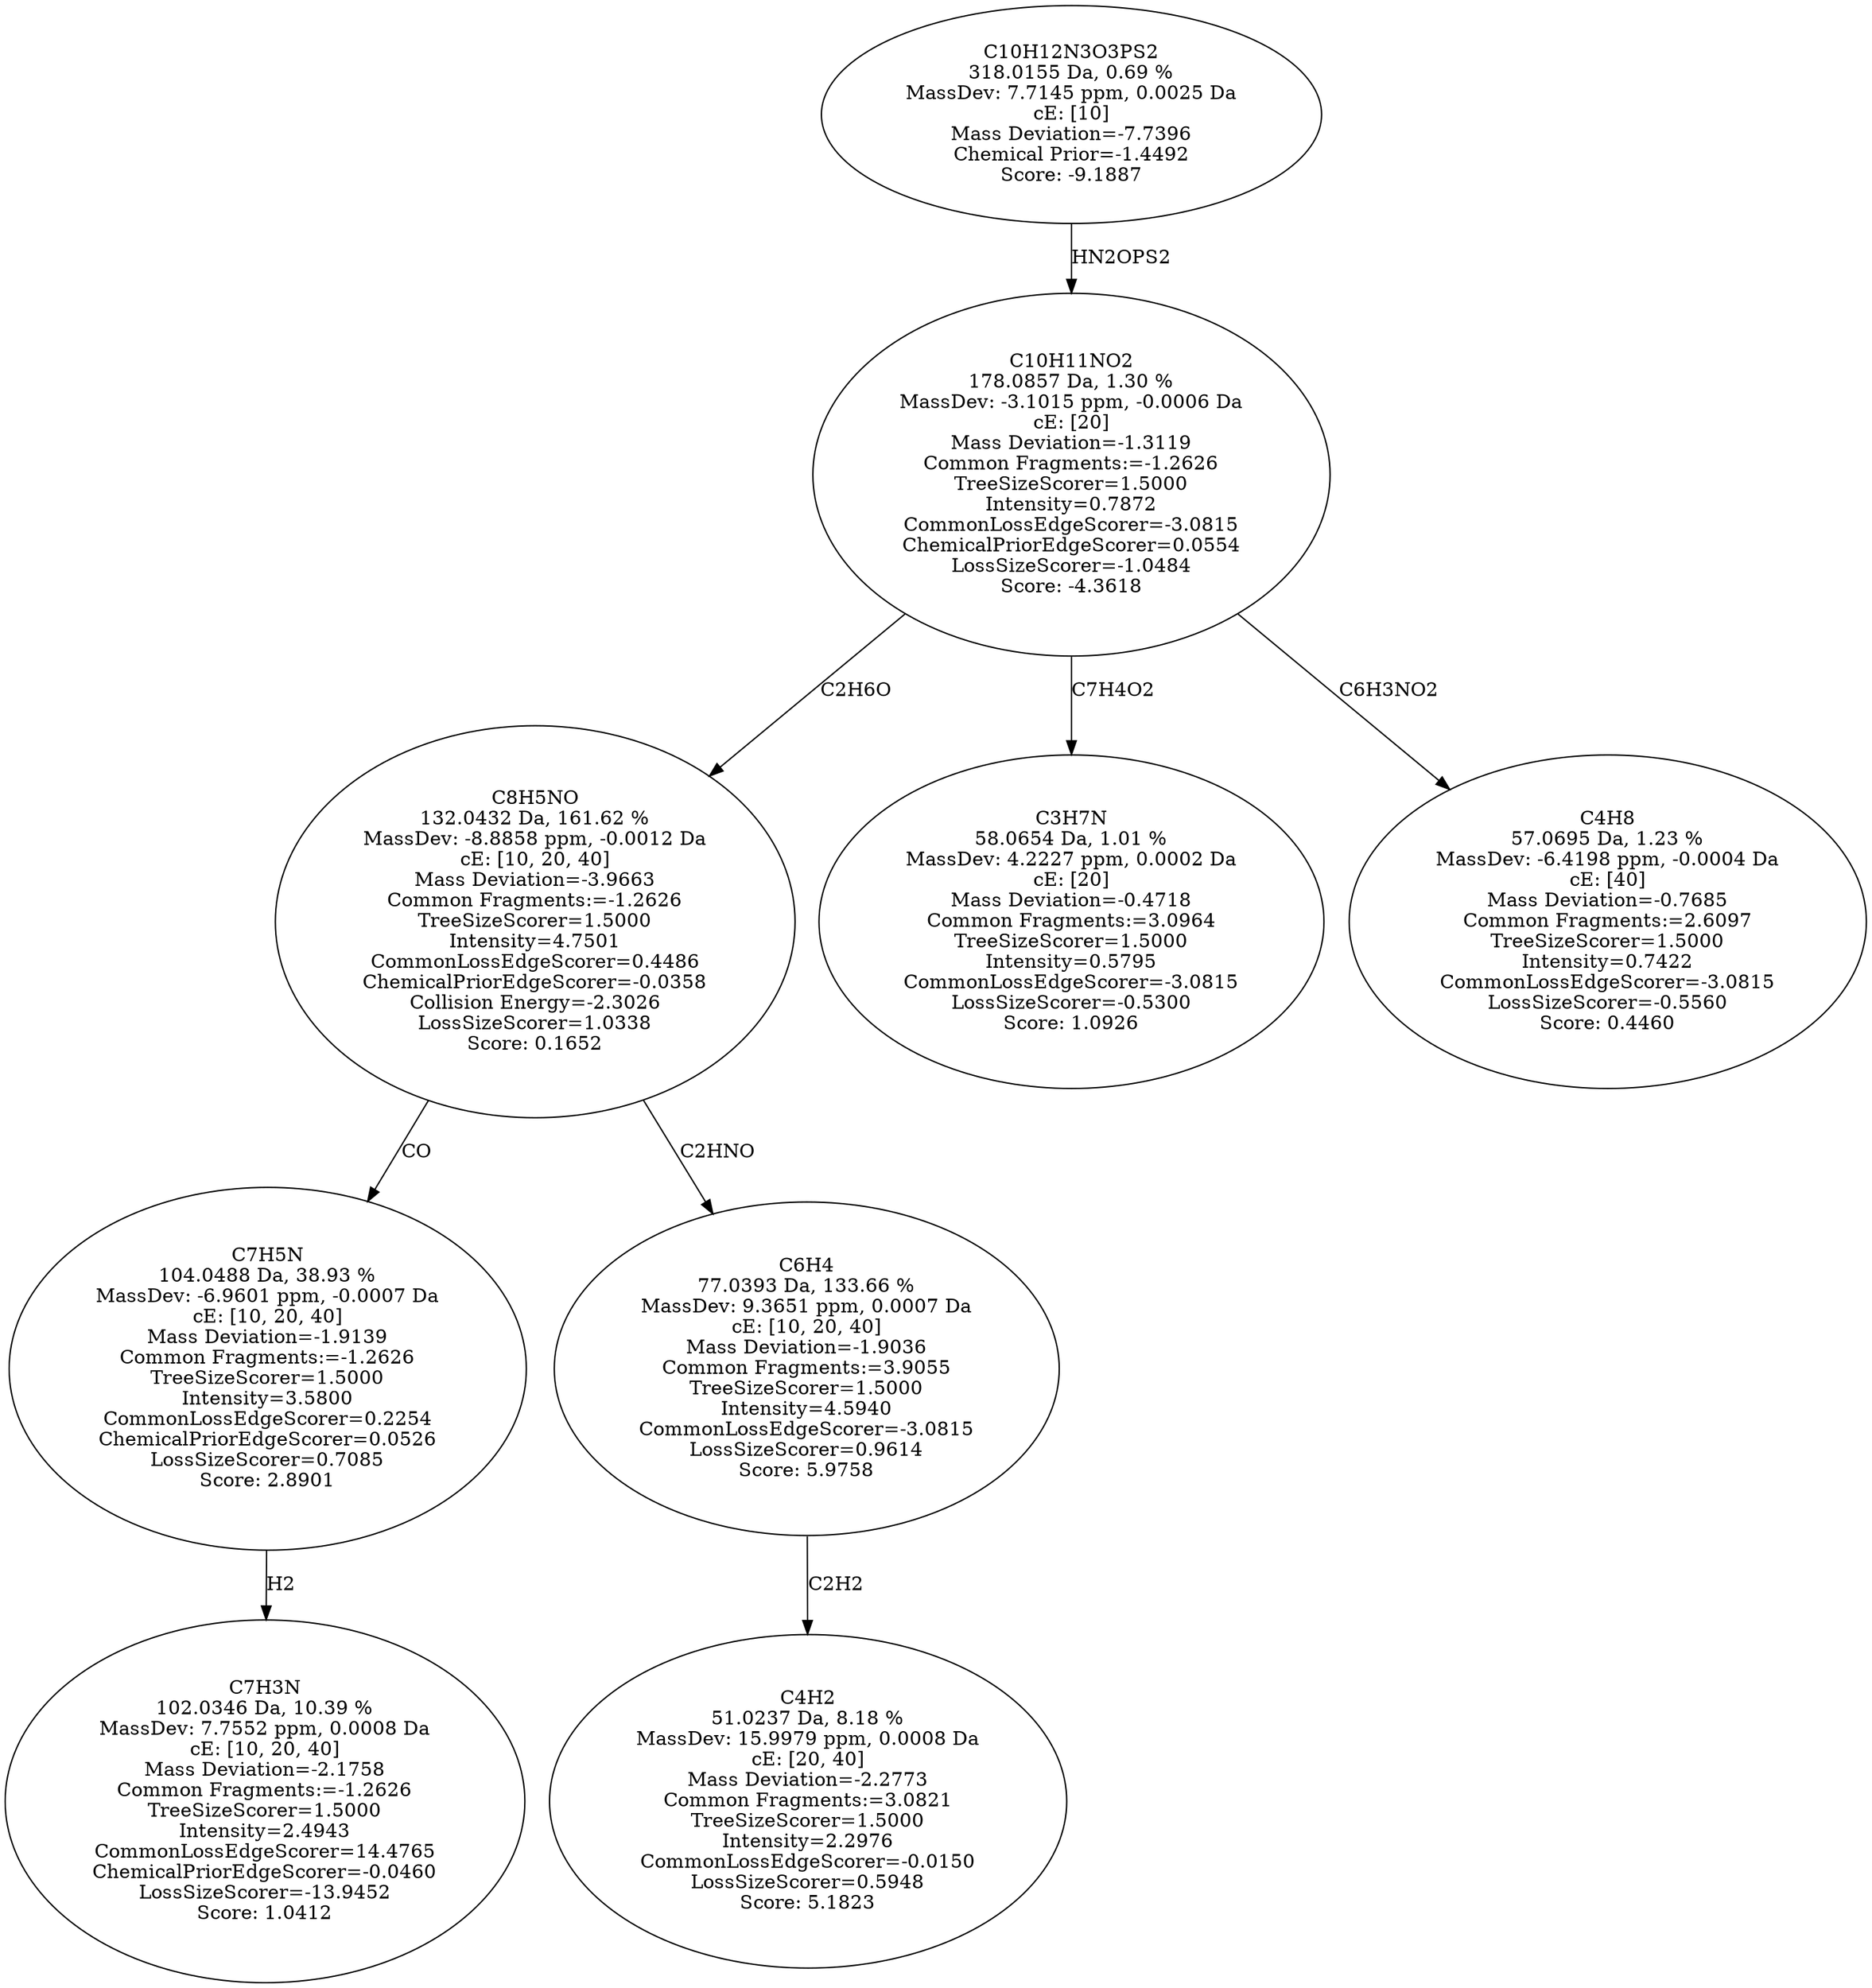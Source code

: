 strict digraph {
v1 [label="C7H3N\n102.0346 Da, 10.39 %\nMassDev: 7.7552 ppm, 0.0008 Da\ncE: [10, 20, 40]\nMass Deviation=-2.1758\nCommon Fragments:=-1.2626\nTreeSizeScorer=1.5000\nIntensity=2.4943\nCommonLossEdgeScorer=14.4765\nChemicalPriorEdgeScorer=-0.0460\nLossSizeScorer=-13.9452\nScore: 1.0412"];
v2 [label="C7H5N\n104.0488 Da, 38.93 %\nMassDev: -6.9601 ppm, -0.0007 Da\ncE: [10, 20, 40]\nMass Deviation=-1.9139\nCommon Fragments:=-1.2626\nTreeSizeScorer=1.5000\nIntensity=3.5800\nCommonLossEdgeScorer=0.2254\nChemicalPriorEdgeScorer=0.0526\nLossSizeScorer=0.7085\nScore: 2.8901"];
v3 [label="C4H2\n51.0237 Da, 8.18 %\nMassDev: 15.9979 ppm, 0.0008 Da\ncE: [20, 40]\nMass Deviation=-2.2773\nCommon Fragments:=3.0821\nTreeSizeScorer=1.5000\nIntensity=2.2976\nCommonLossEdgeScorer=-0.0150\nLossSizeScorer=0.5948\nScore: 5.1823"];
v4 [label="C6H4\n77.0393 Da, 133.66 %\nMassDev: 9.3651 ppm, 0.0007 Da\ncE: [10, 20, 40]\nMass Deviation=-1.9036\nCommon Fragments:=3.9055\nTreeSizeScorer=1.5000\nIntensity=4.5940\nCommonLossEdgeScorer=-3.0815\nLossSizeScorer=0.9614\nScore: 5.9758"];
v5 [label="C8H5NO\n132.0432 Da, 161.62 %\nMassDev: -8.8858 ppm, -0.0012 Da\ncE: [10, 20, 40]\nMass Deviation=-3.9663\nCommon Fragments:=-1.2626\nTreeSizeScorer=1.5000\nIntensity=4.7501\nCommonLossEdgeScorer=0.4486\nChemicalPriorEdgeScorer=-0.0358\nCollision Energy=-2.3026\nLossSizeScorer=1.0338\nScore: 0.1652"];
v6 [label="C3H7N\n58.0654 Da, 1.01 %\nMassDev: 4.2227 ppm, 0.0002 Da\ncE: [20]\nMass Deviation=-0.4718\nCommon Fragments:=3.0964\nTreeSizeScorer=1.5000\nIntensity=0.5795\nCommonLossEdgeScorer=-3.0815\nLossSizeScorer=-0.5300\nScore: 1.0926"];
v7 [label="C4H8\n57.0695 Da, 1.23 %\nMassDev: -6.4198 ppm, -0.0004 Da\ncE: [40]\nMass Deviation=-0.7685\nCommon Fragments:=2.6097\nTreeSizeScorer=1.5000\nIntensity=0.7422\nCommonLossEdgeScorer=-3.0815\nLossSizeScorer=-0.5560\nScore: 0.4460"];
v8 [label="C10H11NO2\n178.0857 Da, 1.30 %\nMassDev: -3.1015 ppm, -0.0006 Da\ncE: [20]\nMass Deviation=-1.3119\nCommon Fragments:=-1.2626\nTreeSizeScorer=1.5000\nIntensity=0.7872\nCommonLossEdgeScorer=-3.0815\nChemicalPriorEdgeScorer=0.0554\nLossSizeScorer=-1.0484\nScore: -4.3618"];
v9 [label="C10H12N3O3PS2\n318.0155 Da, 0.69 %\nMassDev: 7.7145 ppm, 0.0025 Da\ncE: [10]\nMass Deviation=-7.7396\nChemical Prior=-1.4492\nScore: -9.1887"];
v2 -> v1 [label="H2"];
v5 -> v2 [label="CO"];
v4 -> v3 [label="C2H2"];
v5 -> v4 [label="C2HNO"];
v8 -> v5 [label="C2H6O"];
v8 -> v6 [label="C7H4O2"];
v8 -> v7 [label="C6H3NO2"];
v9 -> v8 [label="HN2OPS2"];
}